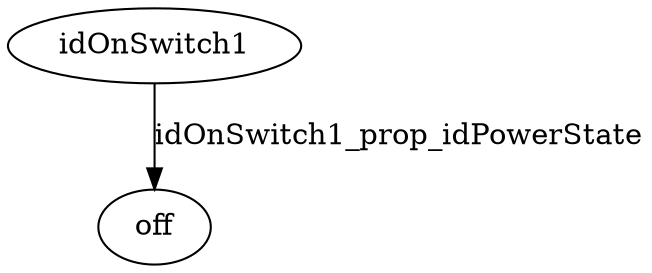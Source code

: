 strict digraph  {
idOnSwitch1 [node_type=entity_node, root=root];
off;
idOnSwitch1 -> off  [edge_type=property, label=idOnSwitch1_prop_idPowerState];
}
